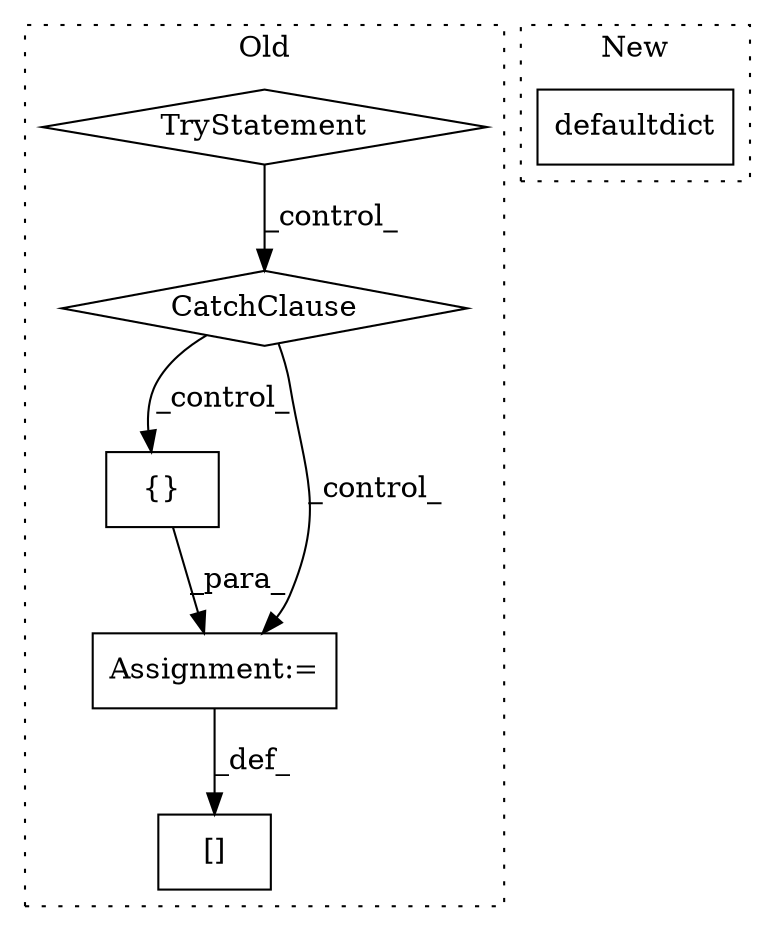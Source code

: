 digraph G {
subgraph cluster0 {
1 [label="TryStatement" a="54" s="2332" l="4" shape="diamond"];
3 [label="CatchClause" a="12" s="2547,2580" l="13,2" shape="diamond"];
4 [label="{}" a="4" s="2673,2683" l="1,1" shape="box"];
5 [label="Assignment:=" a="7" s="2615" l="1" shape="box"];
6 [label="[]" a="2" s="2592,2614" l="11,1" shape="box"];
label = "Old";
style="dotted";
}
subgraph cluster1 {
2 [label="defaultdict" a="32" s="1943,1978" l="12,1" shape="box"];
label = "New";
style="dotted";
}
1 -> 3 [label="_control_"];
3 -> 4 [label="_control_"];
3 -> 5 [label="_control_"];
4 -> 5 [label="_para_"];
5 -> 6 [label="_def_"];
}